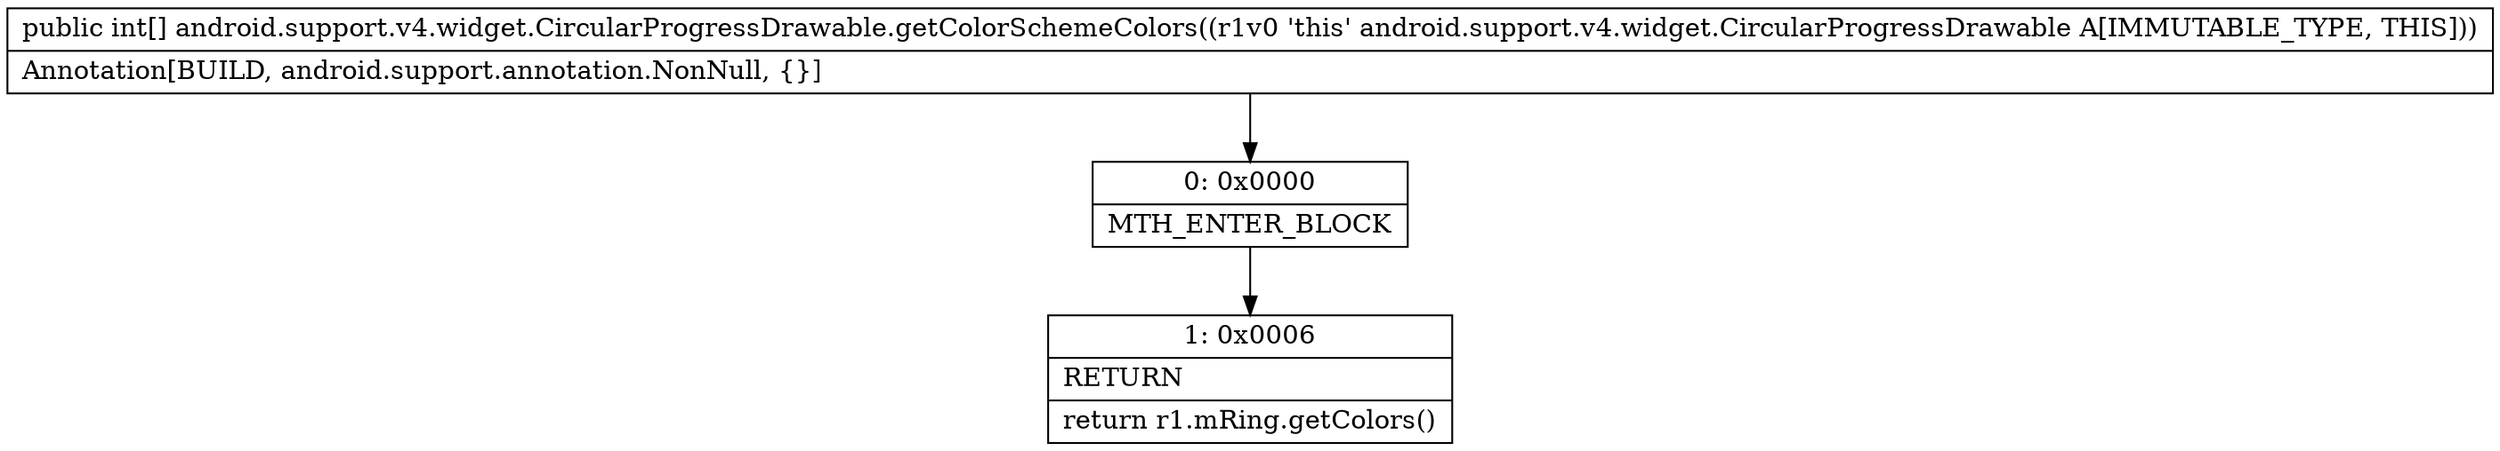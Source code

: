 digraph "CFG forandroid.support.v4.widget.CircularProgressDrawable.getColorSchemeColors()[I" {
Node_0 [shape=record,label="{0\:\ 0x0000|MTH_ENTER_BLOCK\l}"];
Node_1 [shape=record,label="{1\:\ 0x0006|RETURN\l|return r1.mRing.getColors()\l}"];
MethodNode[shape=record,label="{public int[] android.support.v4.widget.CircularProgressDrawable.getColorSchemeColors((r1v0 'this' android.support.v4.widget.CircularProgressDrawable A[IMMUTABLE_TYPE, THIS]))  | Annotation[BUILD, android.support.annotation.NonNull, \{\}]\l}"];
MethodNode -> Node_0;
Node_0 -> Node_1;
}

